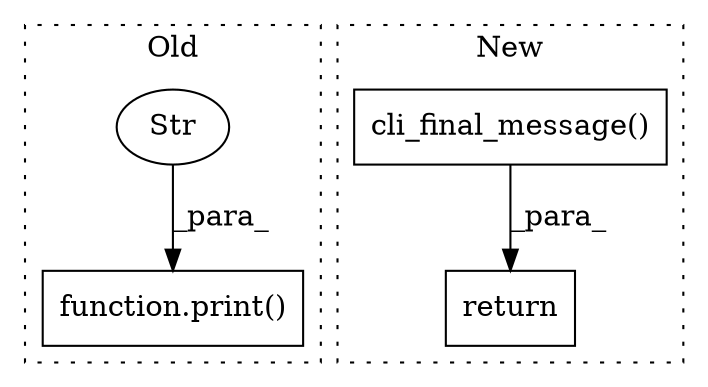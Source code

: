 digraph G {
subgraph cluster0 {
1 [label="function.print()" a="75" s="2402,2410" l="6,1" shape="box"];
3 [label="Str" a="66" s="2408" l="2" shape="ellipse"];
label = "Old";
style="dotted";
}
subgraph cluster1 {
2 [label="cli_final_message()" a="75" s="2409" l="103" shape="box"];
4 [label="return" a="93" s="2402" l="7" shape="box"];
label = "New";
style="dotted";
}
2 -> 4 [label="_para_"];
3 -> 1 [label="_para_"];
}